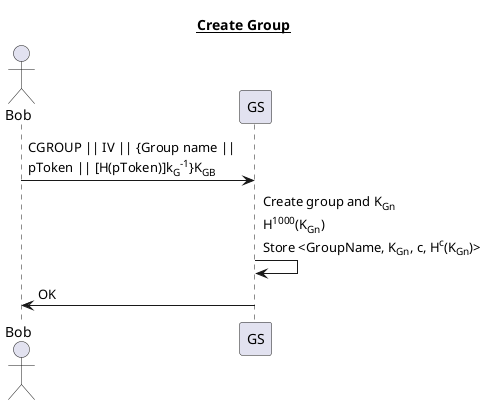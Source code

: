 @startuml
title __Create Group__
actor Bob
participant GS

Bob -> GS: CGROUP || IV || {Group name || \npToken || [H(pToken)]k<sub>G</sub><sup>-1</sup>}K<sub>GB</sub>
GS -> GS: Create group and K<sub>Gn</sub> \nH<sup>1000</sup>(K<sub>Gn</sub>) \nStore <GroupName, K<sub>Gn</sub>, c, H<sup>c</sup>(K<sub>Gn</sub>)>
GS -> Bob: OK
@enduml